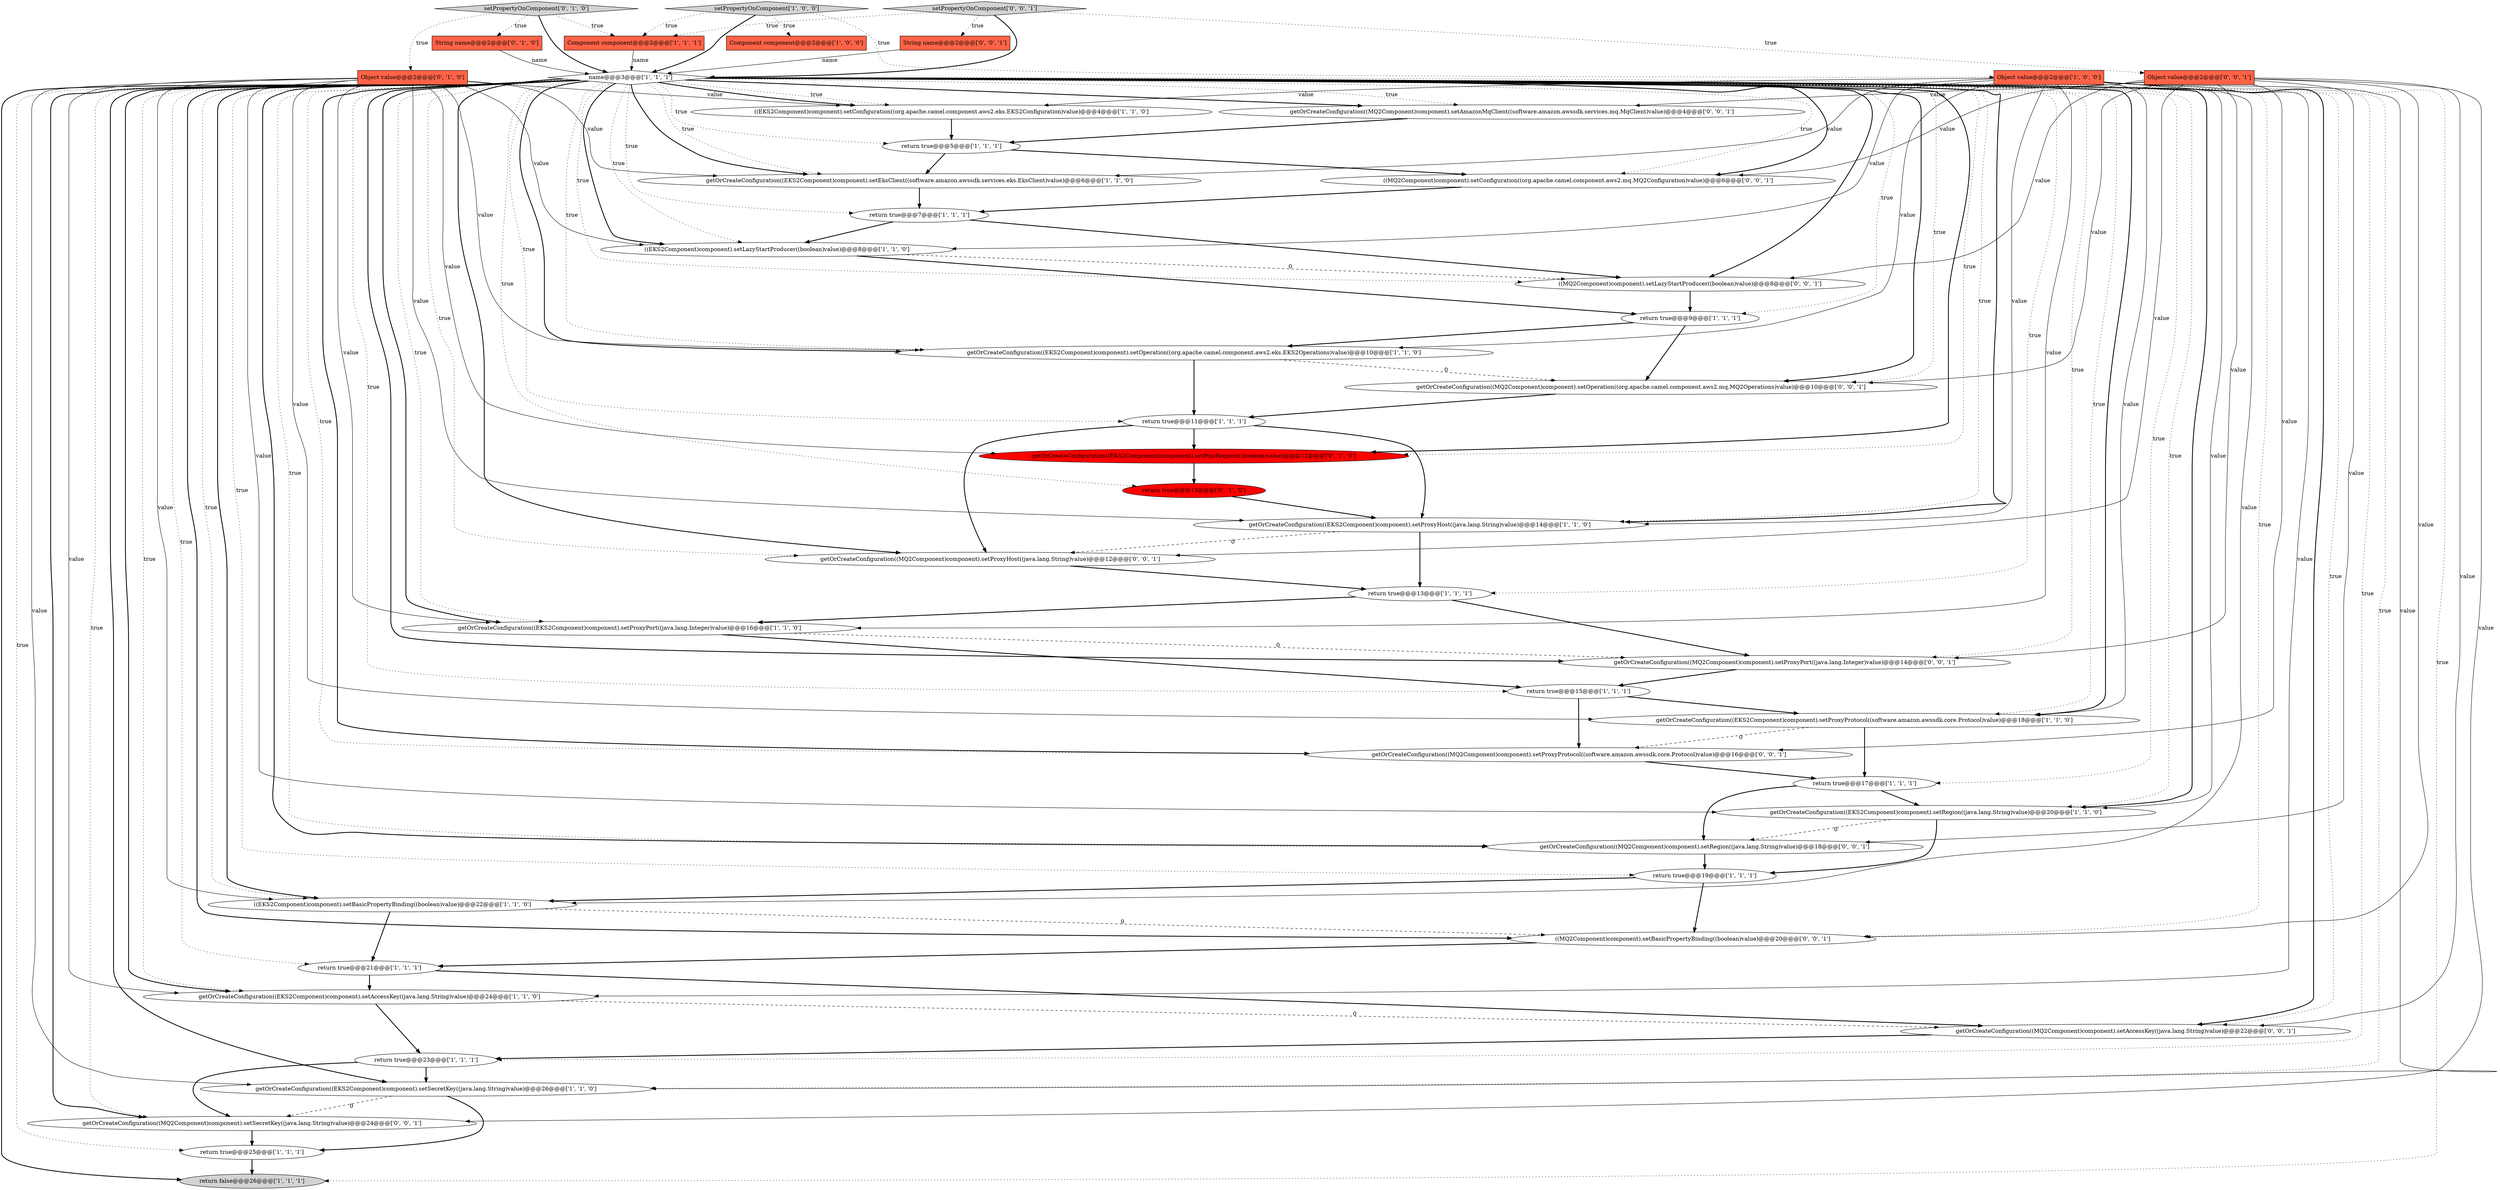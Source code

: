 digraph {
0 [style = filled, label = "name@@@3@@@['1', '1', '1']", fillcolor = white, shape = diamond image = "AAA0AAABBB1BBB"];
14 [style = filled, label = "getOrCreateConfiguration((EKS2Component)component).setSecretKey((java.lang.String)value)@@@26@@@['1', '1', '0']", fillcolor = white, shape = ellipse image = "AAA0AAABBB1BBB"];
22 [style = filled, label = "getOrCreateConfiguration((EKS2Component)component).setAccessKey((java.lang.String)value)@@@24@@@['1', '1', '0']", fillcolor = white, shape = ellipse image = "AAA0AAABBB1BBB"];
27 [style = filled, label = "getOrCreateConfiguration((EKS2Component)component).setRegion((java.lang.String)value)@@@20@@@['1', '1', '0']", fillcolor = white, shape = ellipse image = "AAA0AAABBB1BBB"];
30 [style = filled, label = "Object value@@@2@@@['0', '1', '0']", fillcolor = tomato, shape = box image = "AAA0AAABBB2BBB"];
33 [style = filled, label = "getOrCreateConfiguration((MQ2Component)component).setAmazonMqClient((software.amazon.awssdk.services.mq.MqClient)value)@@@4@@@['0', '0', '1']", fillcolor = white, shape = ellipse image = "AAA0AAABBB3BBB"];
44 [style = filled, label = "((MQ2Component)component).setBasicPropertyBinding((boolean)value)@@@20@@@['0', '0', '1']", fillcolor = white, shape = ellipse image = "AAA0AAABBB3BBB"];
7 [style = filled, label = "getOrCreateConfiguration((EKS2Component)component).setProxyHost((java.lang.String)value)@@@14@@@['1', '1', '0']", fillcolor = white, shape = ellipse image = "AAA0AAABBB1BBB"];
3 [style = filled, label = "return true@@@21@@@['1', '1', '1']", fillcolor = white, shape = ellipse image = "AAA0AAABBB1BBB"];
35 [style = filled, label = "getOrCreateConfiguration((MQ2Component)component).setSecretKey((java.lang.String)value)@@@24@@@['0', '0', '1']", fillcolor = white, shape = ellipse image = "AAA0AAABBB3BBB"];
45 [style = filled, label = "((MQ2Component)component).setConfiguration((org.apache.camel.component.aws2.mq.MQ2Configuration)value)@@@6@@@['0', '0', '1']", fillcolor = white, shape = ellipse image = "AAA0AAABBB3BBB"];
32 [style = filled, label = "getOrCreateConfiguration((EKS2Component)component).setPojoRequest((boolean)value)@@@12@@@['0', '1', '0']", fillcolor = red, shape = ellipse image = "AAA1AAABBB2BBB"];
46 [style = filled, label = "getOrCreateConfiguration((MQ2Component)component).setAccessKey((java.lang.String)value)@@@22@@@['0', '0', '1']", fillcolor = white, shape = ellipse image = "AAA0AAABBB3BBB"];
16 [style = filled, label = "setPropertyOnComponent['1', '0', '0']", fillcolor = lightgray, shape = diamond image = "AAA0AAABBB1BBB"];
41 [style = filled, label = "getOrCreateConfiguration((MQ2Component)component).setOperation((org.apache.camel.component.aws2.mq.MQ2Operations)value)@@@10@@@['0', '0', '1']", fillcolor = white, shape = ellipse image = "AAA0AAABBB3BBB"];
2 [style = filled, label = "((EKS2Component)component).setLazyStartProducer((boolean)value)@@@8@@@['1', '1', '0']", fillcolor = white, shape = ellipse image = "AAA0AAABBB1BBB"];
17 [style = filled, label = "return true@@@13@@@['1', '1', '1']", fillcolor = white, shape = ellipse image = "AAA0AAABBB1BBB"];
18 [style = filled, label = "Component component@@@2@@@['1', '0', '0']", fillcolor = tomato, shape = box image = "AAA0AAABBB1BBB"];
37 [style = filled, label = "String name@@@2@@@['0', '0', '1']", fillcolor = tomato, shape = box image = "AAA0AAABBB3BBB"];
23 [style = filled, label = "return true@@@19@@@['1', '1', '1']", fillcolor = white, shape = ellipse image = "AAA0AAABBB1BBB"];
28 [style = filled, label = "String name@@@2@@@['0', '1', '0']", fillcolor = tomato, shape = box image = "AAA0AAABBB2BBB"];
36 [style = filled, label = "getOrCreateConfiguration((MQ2Component)component).setProxyHost((java.lang.String)value)@@@12@@@['0', '0', '1']", fillcolor = white, shape = ellipse image = "AAA0AAABBB3BBB"];
26 [style = filled, label = "getOrCreateConfiguration((EKS2Component)component).setEksClient((software.amazon.awssdk.services.eks.EksClient)value)@@@6@@@['1', '1', '0']", fillcolor = white, shape = ellipse image = "AAA0AAABBB1BBB"];
11 [style = filled, label = "Object value@@@2@@@['1', '0', '0']", fillcolor = tomato, shape = box image = "AAA0AAABBB1BBB"];
40 [style = filled, label = "getOrCreateConfiguration((MQ2Component)component).setProxyPort((java.lang.Integer)value)@@@14@@@['0', '0', '1']", fillcolor = white, shape = ellipse image = "AAA0AAABBB3BBB"];
15 [style = filled, label = "return true@@@17@@@['1', '1', '1']", fillcolor = white, shape = ellipse image = "AAA0AAABBB1BBB"];
24 [style = filled, label = "getOrCreateConfiguration((EKS2Component)component).setProxyPort((java.lang.Integer)value)@@@16@@@['1', '1', '0']", fillcolor = white, shape = ellipse image = "AAA0AAABBB1BBB"];
39 [style = filled, label = "((MQ2Component)component).setLazyStartProducer((boolean)value)@@@8@@@['0', '0', '1']", fillcolor = white, shape = ellipse image = "AAA0AAABBB3BBB"];
5 [style = filled, label = "return true@@@25@@@['1', '1', '1']", fillcolor = white, shape = ellipse image = "AAA0AAABBB1BBB"];
4 [style = filled, label = "return true@@@5@@@['1', '1', '1']", fillcolor = white, shape = ellipse image = "AAA0AAABBB1BBB"];
25 [style = filled, label = "return false@@@26@@@['1', '1', '1']", fillcolor = lightgray, shape = ellipse image = "AAA0AAABBB1BBB"];
1 [style = filled, label = "getOrCreateConfiguration((EKS2Component)component).setProxyProtocol((software.amazon.awssdk.core.Protocol)value)@@@18@@@['1', '1', '0']", fillcolor = white, shape = ellipse image = "AAA0AAABBB1BBB"];
34 [style = filled, label = "getOrCreateConfiguration((MQ2Component)component).setProxyProtocol((software.amazon.awssdk.core.Protocol)value)@@@16@@@['0', '0', '1']", fillcolor = white, shape = ellipse image = "AAA0AAABBB3BBB"];
6 [style = filled, label = "return true@@@23@@@['1', '1', '1']", fillcolor = white, shape = ellipse image = "AAA0AAABBB1BBB"];
12 [style = filled, label = "return true@@@7@@@['1', '1', '1']", fillcolor = white, shape = ellipse image = "AAA0AAABBB1BBB"];
43 [style = filled, label = "Object value@@@2@@@['0', '0', '1']", fillcolor = tomato, shape = box image = "AAA0AAABBB3BBB"];
13 [style = filled, label = "((EKS2Component)component).setBasicPropertyBinding((boolean)value)@@@22@@@['1', '1', '0']", fillcolor = white, shape = ellipse image = "AAA0AAABBB1BBB"];
42 [style = filled, label = "setPropertyOnComponent['0', '0', '1']", fillcolor = lightgray, shape = diamond image = "AAA0AAABBB3BBB"];
9 [style = filled, label = "return true@@@11@@@['1', '1', '1']", fillcolor = white, shape = ellipse image = "AAA0AAABBB1BBB"];
29 [style = filled, label = "setPropertyOnComponent['0', '1', '0']", fillcolor = lightgray, shape = diamond image = "AAA0AAABBB2BBB"];
8 [style = filled, label = "return true@@@15@@@['1', '1', '1']", fillcolor = white, shape = ellipse image = "AAA0AAABBB1BBB"];
21 [style = filled, label = "((EKS2Component)component).setConfiguration((org.apache.camel.component.aws2.eks.EKS2Configuration)value)@@@4@@@['1', '1', '0']", fillcolor = white, shape = ellipse image = "AAA0AAABBB1BBB"];
31 [style = filled, label = "return true@@@13@@@['0', '1', '0']", fillcolor = red, shape = ellipse image = "AAA1AAABBB2BBB"];
19 [style = filled, label = "Component component@@@2@@@['1', '1', '1']", fillcolor = tomato, shape = box image = "AAA0AAABBB1BBB"];
38 [style = filled, label = "getOrCreateConfiguration((MQ2Component)component).setRegion((java.lang.String)value)@@@18@@@['0', '0', '1']", fillcolor = white, shape = ellipse image = "AAA0AAABBB3BBB"];
20 [style = filled, label = "getOrCreateConfiguration((EKS2Component)component).setOperation((org.apache.camel.component.aws2.eks.EKS2Operations)value)@@@10@@@['1', '1', '0']", fillcolor = white, shape = ellipse image = "AAA0AAABBB1BBB"];
10 [style = filled, label = "return true@@@9@@@['1', '1', '1']", fillcolor = white, shape = ellipse image = "AAA0AAABBB1BBB"];
37->0 [style = solid, label="name"];
30->22 [style = solid, label="value"];
11->1 [style = solid, label="value"];
0->12 [style = dotted, label="true"];
16->0 [style = bold, label=""];
27->38 [style = dashed, label="0"];
0->5 [style = dotted, label="true"];
6->35 [style = bold, label=""];
0->13 [style = bold, label=""];
11->2 [style = solid, label="value"];
30->27 [style = solid, label="value"];
20->9 [style = bold, label=""];
0->46 [style = bold, label=""];
29->0 [style = bold, label=""];
34->15 [style = bold, label=""];
41->9 [style = bold, label=""];
9->7 [style = bold, label=""];
43->41 [style = solid, label="value"];
0->6 [style = dotted, label="true"];
0->25 [style = dotted, label="true"];
10->41 [style = bold, label=""];
0->31 [style = dotted, label="true"];
8->1 [style = bold, label=""];
42->19 [style = dotted, label="true"];
26->12 [style = bold, label=""];
0->14 [style = bold, label=""];
12->2 [style = bold, label=""];
0->21 [style = dotted, label="true"];
0->25 [style = bold, label=""];
11->20 [style = solid, label="value"];
23->13 [style = bold, label=""];
0->24 [style = dotted, label="true"];
0->24 [style = bold, label=""];
0->34 [style = dotted, label="true"];
0->40 [style = bold, label=""];
11->21 [style = solid, label="value"];
43->46 [style = solid, label="value"];
0->3 [style = dotted, label="true"];
36->17 [style = bold, label=""];
30->21 [style = solid, label="value"];
30->13 [style = solid, label="value"];
0->7 [style = dotted, label="true"];
30->26 [style = solid, label="value"];
19->0 [style = solid, label="name"];
23->44 [style = bold, label=""];
43->35 [style = solid, label="value"];
0->38 [style = dotted, label="true"];
8->34 [style = bold, label=""];
0->46 [style = dotted, label="true"];
15->38 [style = bold, label=""];
3->46 [style = bold, label=""];
0->45 [style = dotted, label="true"];
0->44 [style = dotted, label="true"];
43->40 [style = solid, label="value"];
11->14 [style = solid, label="value"];
0->10 [style = dotted, label="true"];
44->3 [style = bold, label=""];
46->6 [style = bold, label=""];
1->34 [style = dashed, label="0"];
9->32 [style = bold, label=""];
24->40 [style = dashed, label="0"];
0->21 [style = bold, label=""];
5->25 [style = bold, label=""];
0->36 [style = bold, label=""];
0->38 [style = bold, label=""];
11->26 [style = solid, label="value"];
0->7 [style = bold, label=""];
11->22 [style = solid, label="value"];
0->8 [style = dotted, label="true"];
11->13 [style = solid, label="value"];
4->45 [style = bold, label=""];
0->34 [style = bold, label=""];
35->5 [style = bold, label=""];
13->44 [style = dashed, label="0"];
0->39 [style = dotted, label="true"];
30->14 [style = solid, label="value"];
30->1 [style = solid, label="value"];
20->41 [style = dashed, label="0"];
30->2 [style = solid, label="value"];
42->43 [style = dotted, label="true"];
2->39 [style = dashed, label="0"];
14->35 [style = dashed, label="0"];
0->14 [style = dotted, label="true"];
0->20 [style = bold, label=""];
0->44 [style = bold, label=""];
24->8 [style = bold, label=""];
0->26 [style = dotted, label="true"];
0->41 [style = dotted, label="true"];
16->11 [style = dotted, label="true"];
11->24 [style = solid, label="value"];
32->31 [style = bold, label=""];
29->19 [style = dotted, label="true"];
30->32 [style = solid, label="value"];
21->4 [style = bold, label=""];
16->18 [style = dotted, label="true"];
43->36 [style = solid, label="value"];
22->6 [style = bold, label=""];
0->39 [style = bold, label=""];
7->17 [style = bold, label=""];
0->45 [style = bold, label=""];
0->4 [style = dotted, label="true"];
33->4 [style = bold, label=""];
17->40 [style = bold, label=""];
30->20 [style = solid, label="value"];
2->10 [style = bold, label=""];
11->27 [style = solid, label="value"];
31->7 [style = bold, label=""];
42->0 [style = bold, label=""];
0->41 [style = bold, label=""];
43->45 [style = solid, label="value"];
43->33 [style = solid, label="value"];
43->39 [style = solid, label="value"];
29->28 [style = dotted, label="true"];
0->1 [style = bold, label=""];
0->23 [style = dotted, label="true"];
0->32 [style = dotted, label="true"];
0->32 [style = bold, label=""];
12->39 [style = bold, label=""];
30->7 [style = solid, label="value"];
0->9 [style = dotted, label="true"];
0->1 [style = dotted, label="true"];
14->5 [style = bold, label=""];
9->36 [style = bold, label=""];
16->19 [style = dotted, label="true"];
0->40 [style = dotted, label="true"];
10->20 [style = bold, label=""];
0->13 [style = dotted, label="true"];
0->26 [style = bold, label=""];
0->27 [style = bold, label=""];
0->15 [style = dotted, label="true"];
1->15 [style = bold, label=""];
0->2 [style = bold, label=""];
0->33 [style = dotted, label="true"];
0->35 [style = dotted, label="true"];
0->20 [style = dotted, label="true"];
4->26 [style = bold, label=""];
22->46 [style = dashed, label="0"];
38->23 [style = bold, label=""];
3->22 [style = bold, label=""];
11->7 [style = solid, label="value"];
0->36 [style = dotted, label="true"];
0->22 [style = dotted, label="true"];
43->38 [style = solid, label="value"];
45->12 [style = bold, label=""];
6->14 [style = bold, label=""];
17->24 [style = bold, label=""];
30->24 [style = solid, label="value"];
43->44 [style = solid, label="value"];
13->3 [style = bold, label=""];
0->33 [style = bold, label=""];
28->0 [style = solid, label="name"];
0->22 [style = bold, label=""];
39->10 [style = bold, label=""];
29->30 [style = dotted, label="true"];
0->35 [style = bold, label=""];
0->17 [style = dotted, label="true"];
43->34 [style = solid, label="value"];
27->23 [style = bold, label=""];
0->2 [style = dotted, label="true"];
0->27 [style = dotted, label="true"];
15->27 [style = bold, label=""];
7->36 [style = dashed, label="0"];
42->37 [style = dotted, label="true"];
40->8 [style = bold, label=""];
}
